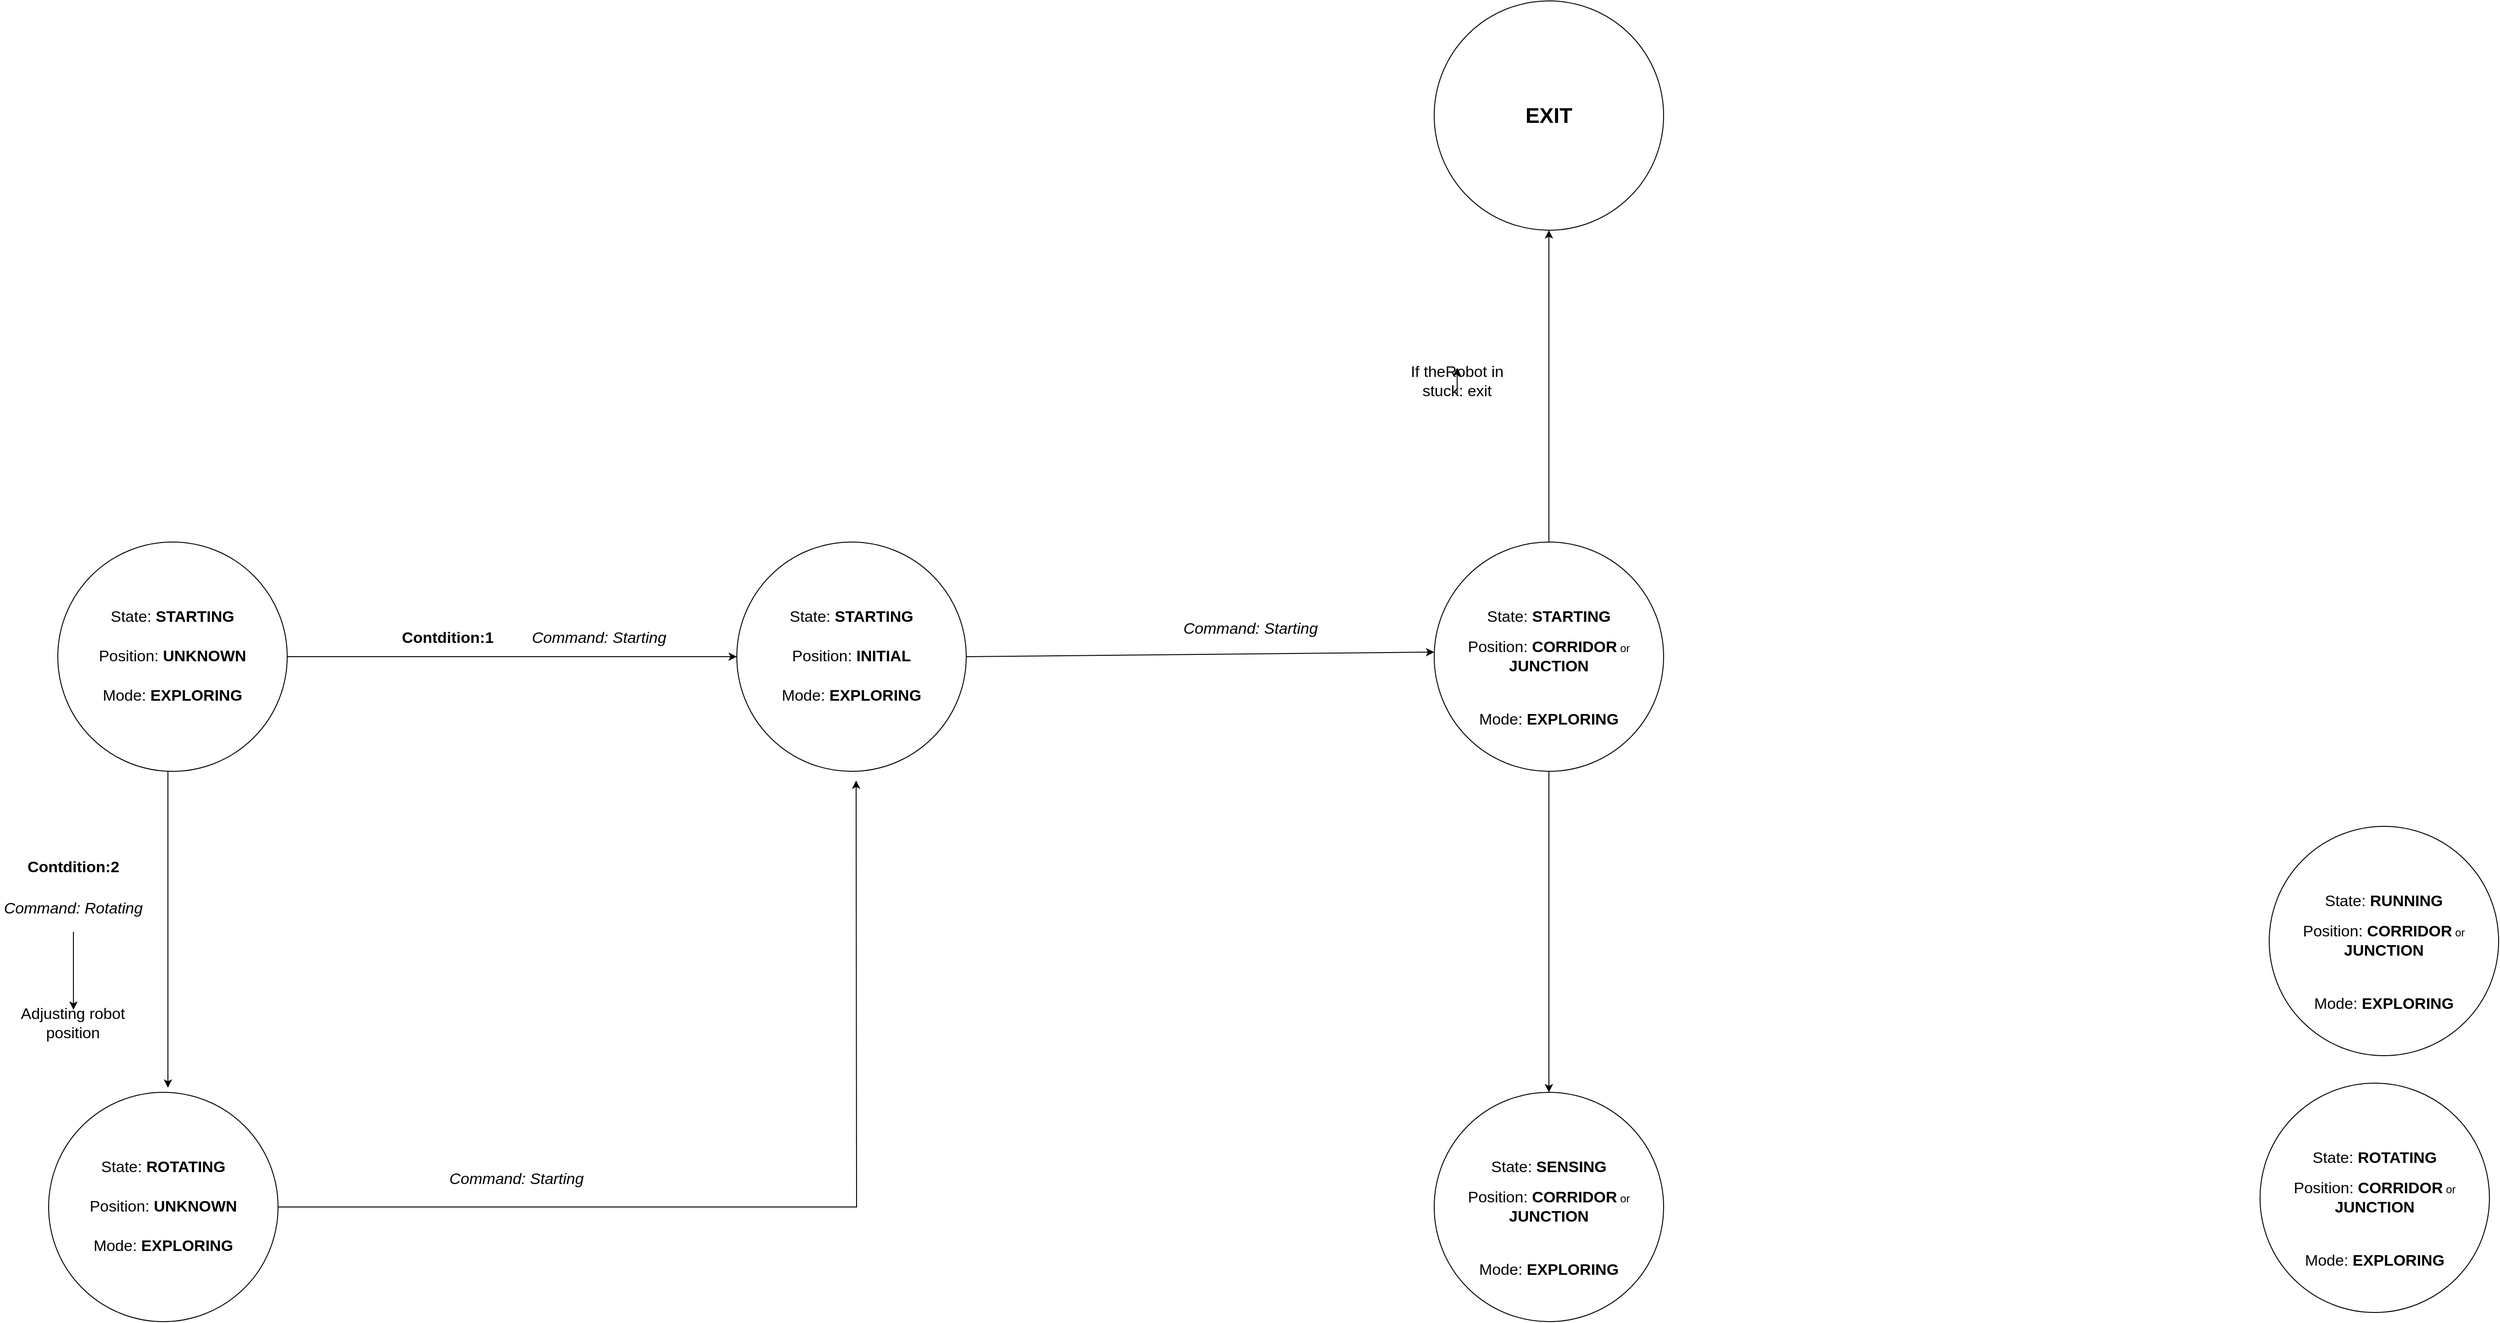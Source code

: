 <mxfile version="18.0.2" type="device"><diagram id="oHIKSgTiOQkMyJWuB0hQ" name="Page-1"><mxGraphModel dx="2467" dy="2131" grid="1" gridSize="10" guides="1" tooltips="1" connect="1" arrows="1" fold="1" page="1" pageScale="1" pageWidth="827" pageHeight="1169" math="0" shadow="0"><root><mxCell id="0"/><mxCell id="1" parent="0"/><mxCell id="BIq160XvXue0IQrzYjFs-11" value="" style="group" vertex="1" connectable="0" parent="1"><mxGeometry x="-430" y="200" width="250" height="250" as="geometry"/></mxCell><mxCell id="BIq160XvXue0IQrzYjFs-1" value="" style="ellipse;whiteSpace=wrap;html=1;aspect=fixed;" vertex="1" parent="BIq160XvXue0IQrzYjFs-11"><mxGeometry width="250" height="250" as="geometry"/></mxCell><mxCell id="BIq160XvXue0IQrzYjFs-3" value="&lt;font style=&quot;font-size: 17px;&quot;&gt;State: &lt;b&gt;STARTING&lt;/b&gt;&lt;/font&gt;" style="text;html=1;strokeColor=none;fillColor=none;align=center;verticalAlign=middle;whiteSpace=wrap;rounded=0;" vertex="1" parent="BIq160XvXue0IQrzYjFs-11"><mxGeometry x="19.231" y="67.308" width="211.538" height="28.846" as="geometry"/></mxCell><mxCell id="BIq160XvXue0IQrzYjFs-8" value="&lt;font style=&quot;font-size: 17px;&quot;&gt;Position: &lt;b&gt;UNKNOWN&lt;/b&gt;&lt;/font&gt;" style="text;html=1;strokeColor=none;fillColor=none;align=center;verticalAlign=middle;whiteSpace=wrap;rounded=0;" vertex="1" parent="BIq160XvXue0IQrzYjFs-11"><mxGeometry x="19.231" y="110.577" width="211.538" height="28.846" as="geometry"/></mxCell><mxCell id="BIq160XvXue0IQrzYjFs-12" value="&lt;font style=&quot;font-size: 17px;&quot;&gt;Mode: &lt;b&gt;EXPLORING&lt;/b&gt;&lt;/font&gt;" style="text;html=1;strokeColor=none;fillColor=none;align=center;verticalAlign=middle;whiteSpace=wrap;rounded=0;" vertex="1" parent="BIq160XvXue0IQrzYjFs-11"><mxGeometry x="19.231" y="153.846" width="211.538" height="28.846" as="geometry"/></mxCell><mxCell id="BIq160XvXue0IQrzYjFs-13" value="" style="group" vertex="1" connectable="0" parent="1"><mxGeometry x="310" y="200" width="250" height="250" as="geometry"/></mxCell><mxCell id="BIq160XvXue0IQrzYjFs-14" value="" style="ellipse;whiteSpace=wrap;html=1;aspect=fixed;" vertex="1" parent="BIq160XvXue0IQrzYjFs-13"><mxGeometry width="250" height="250" as="geometry"/></mxCell><mxCell id="BIq160XvXue0IQrzYjFs-15" value="&lt;font style=&quot;font-size: 17px;&quot;&gt;State: &lt;b&gt;STARTING&lt;/b&gt;&lt;/font&gt;" style="text;html=1;strokeColor=none;fillColor=none;align=center;verticalAlign=middle;whiteSpace=wrap;rounded=0;" vertex="1" parent="BIq160XvXue0IQrzYjFs-13"><mxGeometry x="19.231" y="67.308" width="211.538" height="28.846" as="geometry"/></mxCell><mxCell id="BIq160XvXue0IQrzYjFs-16" value="&lt;font style=&quot;font-size: 17px;&quot;&gt;Position: &lt;b&gt;INITIAL&lt;/b&gt;&lt;/font&gt;" style="text;html=1;strokeColor=none;fillColor=none;align=center;verticalAlign=middle;whiteSpace=wrap;rounded=0;" vertex="1" parent="BIq160XvXue0IQrzYjFs-13"><mxGeometry x="19.231" y="110.577" width="211.538" height="28.846" as="geometry"/></mxCell><mxCell id="BIq160XvXue0IQrzYjFs-17" value="&lt;font style=&quot;font-size: 17px;&quot;&gt;Mode: &lt;b&gt;EXPLORING&lt;/b&gt;&lt;/font&gt;" style="text;html=1;strokeColor=none;fillColor=none;align=center;verticalAlign=middle;whiteSpace=wrap;rounded=0;" vertex="1" parent="BIq160XvXue0IQrzYjFs-13"><mxGeometry x="19.231" y="153.846" width="211.538" height="28.846" as="geometry"/></mxCell><mxCell id="BIq160XvXue0IQrzYjFs-19" value="" style="endArrow=classic;html=1;rounded=0;fontSize=17;exitX=1;exitY=0.5;exitDx=0;exitDy=0;entryX=0;entryY=0.5;entryDx=0;entryDy=0;" edge="1" parent="1" source="BIq160XvXue0IQrzYjFs-1" target="BIq160XvXue0IQrzYjFs-14"><mxGeometry width="50" height="50" relative="1" as="geometry"><mxPoint x="150" y="440" as="sourcePoint"/><mxPoint x="200" y="390" as="targetPoint"/></mxGeometry></mxCell><mxCell id="BIq160XvXue0IQrzYjFs-20" value="&lt;b&gt;Contdition:1&lt;/b&gt;" style="text;html=1;strokeColor=none;fillColor=none;align=center;verticalAlign=middle;whiteSpace=wrap;rounded=0;fontSize=17;" vertex="1" parent="1"><mxGeometry x="-80" y="290" width="150" height="30" as="geometry"/></mxCell><mxCell id="BIq160XvXue0IQrzYjFs-21" value="&lt;i&gt;Command: Starting&lt;/i&gt;" style="text;html=1;strokeColor=none;fillColor=none;align=center;verticalAlign=middle;whiteSpace=wrap;rounded=0;fontSize=17;" vertex="1" parent="1"><mxGeometry x="80" y="290" width="160" height="30" as="geometry"/></mxCell><mxCell id="BIq160XvXue0IQrzYjFs-22" value="" style="endArrow=classic;html=1;rounded=0;fontSize=17;exitX=1;exitY=0.5;exitDx=0;exitDy=0;" edge="1" parent="1"><mxGeometry width="50" height="50" relative="1" as="geometry"><mxPoint x="-310.0" y="450" as="sourcePoint"/><mxPoint x="-310" y="795" as="targetPoint"/></mxGeometry></mxCell><mxCell id="BIq160XvXue0IQrzYjFs-23" value="&lt;b&gt;Contdition:2&lt;/b&gt;" style="text;html=1;strokeColor=none;fillColor=none;align=center;verticalAlign=middle;whiteSpace=wrap;rounded=0;fontSize=17;" vertex="1" parent="1"><mxGeometry x="-488" y="540" width="150" height="30" as="geometry"/></mxCell><mxCell id="BIq160XvXue0IQrzYjFs-31" style="edgeStyle=orthogonalEdgeStyle;rounded=0;orthogonalLoop=1;jettySize=auto;html=1;exitX=0.5;exitY=1;exitDx=0;exitDy=0;fontSize=17;" edge="1" parent="1" source="BIq160XvXue0IQrzYjFs-24" target="BIq160XvXue0IQrzYjFs-32"><mxGeometry relative="1" as="geometry"><mxPoint x="-413.273" y="680" as="targetPoint"/></mxGeometry></mxCell><mxCell id="BIq160XvXue0IQrzYjFs-24" value="&lt;div&gt;&lt;i&gt;Command: Rotating&lt;/i&gt;&lt;/div&gt;&lt;div&gt;&lt;i&gt;&lt;br&gt;&lt;/i&gt;&lt;/div&gt;" style="text;html=1;strokeColor=none;fillColor=none;align=center;verticalAlign=middle;whiteSpace=wrap;rounded=0;fontSize=17;" vertex="1" parent="1"><mxGeometry x="-493" y="595" width="160" height="30" as="geometry"/></mxCell><mxCell id="BIq160XvXue0IQrzYjFs-25" value="" style="group" vertex="1" connectable="0" parent="1"><mxGeometry x="-440" y="800" width="250" height="250" as="geometry"/></mxCell><mxCell id="BIq160XvXue0IQrzYjFs-26" value="" style="ellipse;whiteSpace=wrap;html=1;aspect=fixed;" vertex="1" parent="BIq160XvXue0IQrzYjFs-25"><mxGeometry width="250" height="250" as="geometry"/></mxCell><mxCell id="BIq160XvXue0IQrzYjFs-27" value="&lt;font style=&quot;font-size: 17px;&quot;&gt;State: &lt;b&gt;ROTATING&lt;/b&gt;&lt;/font&gt;" style="text;html=1;strokeColor=none;fillColor=none;align=center;verticalAlign=middle;whiteSpace=wrap;rounded=0;" vertex="1" parent="BIq160XvXue0IQrzYjFs-25"><mxGeometry x="19.231" y="67.308" width="211.538" height="28.846" as="geometry"/></mxCell><mxCell id="BIq160XvXue0IQrzYjFs-28" value="&lt;font style=&quot;font-size: 17px;&quot;&gt;Position: &lt;b&gt;UNKNOWN&lt;/b&gt;&lt;/font&gt;" style="text;html=1;strokeColor=none;fillColor=none;align=center;verticalAlign=middle;whiteSpace=wrap;rounded=0;" vertex="1" parent="BIq160XvXue0IQrzYjFs-25"><mxGeometry x="19.231" y="110.577" width="211.538" height="28.846" as="geometry"/></mxCell><mxCell id="BIq160XvXue0IQrzYjFs-29" value="&lt;font style=&quot;font-size: 17px;&quot;&gt;Mode: &lt;b&gt;EXPLORING&lt;/b&gt;&lt;/font&gt;" style="text;html=1;strokeColor=none;fillColor=none;align=center;verticalAlign=middle;whiteSpace=wrap;rounded=0;" vertex="1" parent="BIq160XvXue0IQrzYjFs-25"><mxGeometry x="19.231" y="153.846" width="211.538" height="28.846" as="geometry"/></mxCell><mxCell id="BIq160XvXue0IQrzYjFs-32" value="Adjusting robot position" style="text;html=1;strokeColor=none;fillColor=none;align=center;verticalAlign=middle;whiteSpace=wrap;rounded=0;fontSize=17;" vertex="1" parent="1"><mxGeometry x="-485.64" y="710" width="145.27" height="30" as="geometry"/></mxCell><mxCell id="BIq160XvXue0IQrzYjFs-33" style="edgeStyle=orthogonalEdgeStyle;rounded=0;orthogonalLoop=1;jettySize=auto;html=1;exitX=1;exitY=0.5;exitDx=0;exitDy=0;fontSize=17;" edge="1" parent="1" source="BIq160XvXue0IQrzYjFs-26"><mxGeometry relative="1" as="geometry"><mxPoint x="440" y="460" as="targetPoint"/></mxGeometry></mxCell><mxCell id="BIq160XvXue0IQrzYjFs-34" value="&lt;i&gt;Command: Starting&lt;/i&gt;" style="text;html=1;strokeColor=none;fillColor=none;align=center;verticalAlign=middle;whiteSpace=wrap;rounded=0;fontSize=17;" vertex="1" parent="1"><mxGeometry x="-10" y="880" width="160" height="30" as="geometry"/></mxCell><mxCell id="BIq160XvXue0IQrzYjFs-35" value="" style="group" vertex="1" connectable="0" parent="1"><mxGeometry x="1070" y="200" width="250" height="250" as="geometry"/></mxCell><mxCell id="BIq160XvXue0IQrzYjFs-36" value="" style="ellipse;whiteSpace=wrap;html=1;aspect=fixed;" vertex="1" parent="BIq160XvXue0IQrzYjFs-35"><mxGeometry width="250" height="250" as="geometry"/></mxCell><mxCell id="BIq160XvXue0IQrzYjFs-37" value="&lt;font style=&quot;font-size: 17px;&quot;&gt;State: &lt;b&gt;STARTING&lt;/b&gt;&lt;/font&gt;" style="text;html=1;strokeColor=none;fillColor=none;align=center;verticalAlign=middle;whiteSpace=wrap;rounded=0;" vertex="1" parent="BIq160XvXue0IQrzYjFs-35"><mxGeometry x="19.231" y="67.308" width="211.538" height="28.846" as="geometry"/></mxCell><mxCell id="BIq160XvXue0IQrzYjFs-38" value="&lt;font style=&quot;font-size: 17px;&quot;&gt;Position: &lt;b&gt;CORRIDOR&lt;/b&gt;&lt;/font&gt; or &lt;font style=&quot;font-size: 17px;&quot;&gt;&lt;b&gt;JUNCTION&lt;/b&gt;&lt;/font&gt;" style="text;html=1;strokeColor=none;fillColor=none;align=center;verticalAlign=middle;whiteSpace=wrap;rounded=0;" vertex="1" parent="BIq160XvXue0IQrzYjFs-35"><mxGeometry x="19.231" y="110.577" width="211.538" height="28.846" as="geometry"/></mxCell><mxCell id="BIq160XvXue0IQrzYjFs-39" value="&lt;font style=&quot;font-size: 17px;&quot;&gt;Mode: &lt;b&gt;EXPLORING&lt;/b&gt;&lt;/font&gt;" style="text;html=1;strokeColor=none;fillColor=none;align=center;verticalAlign=middle;whiteSpace=wrap;rounded=0;" vertex="1" parent="BIq160XvXue0IQrzYjFs-35"><mxGeometry x="19.231" y="179.996" width="211.538" height="28.846" as="geometry"/></mxCell><mxCell id="BIq160XvXue0IQrzYjFs-40" value="" style="endArrow=classic;html=1;rounded=0;fontSize=17;exitX=1;exitY=0.5;exitDx=0;exitDy=0;entryX=0;entryY=0.5;entryDx=0;entryDy=0;" edge="1" parent="1" source="BIq160XvXue0IQrzYjFs-14"><mxGeometry width="50" height="50" relative="1" as="geometry"><mxPoint x="580.0" y="320.0" as="sourcePoint"/><mxPoint x="1070.0" y="320.0" as="targetPoint"/></mxGeometry></mxCell><mxCell id="BIq160XvXue0IQrzYjFs-41" value="&lt;i&gt;Command: Starting&lt;/i&gt;" style="text;html=1;strokeColor=none;fillColor=none;align=center;verticalAlign=middle;whiteSpace=wrap;rounded=0;fontSize=17;" vertex="1" parent="1"><mxGeometry x="790" y="280" width="160" height="30" as="geometry"/></mxCell><mxCell id="BIq160XvXue0IQrzYjFs-42" value="" style="group" vertex="1" connectable="0" parent="1"><mxGeometry x="1070" y="800" width="250" height="250" as="geometry"/></mxCell><mxCell id="BIq160XvXue0IQrzYjFs-43" value="" style="ellipse;whiteSpace=wrap;html=1;aspect=fixed;" vertex="1" parent="BIq160XvXue0IQrzYjFs-42"><mxGeometry width="250" height="250" as="geometry"/></mxCell><mxCell id="BIq160XvXue0IQrzYjFs-44" value="&lt;font style=&quot;font-size: 17px;&quot;&gt;State: &lt;b&gt;SENSING&lt;/b&gt;&lt;/font&gt;" style="text;html=1;strokeColor=none;fillColor=none;align=center;verticalAlign=middle;whiteSpace=wrap;rounded=0;" vertex="1" parent="BIq160XvXue0IQrzYjFs-42"><mxGeometry x="19.231" y="67.308" width="211.538" height="28.846" as="geometry"/></mxCell><mxCell id="BIq160XvXue0IQrzYjFs-45" value="&lt;font style=&quot;font-size: 17px;&quot;&gt;Position: &lt;b&gt;CORRIDOR&lt;/b&gt;&lt;/font&gt; or &lt;font style=&quot;font-size: 17px;&quot;&gt;&lt;b&gt;JUNCTION&lt;/b&gt;&lt;/font&gt;" style="text;html=1;strokeColor=none;fillColor=none;align=center;verticalAlign=middle;whiteSpace=wrap;rounded=0;" vertex="1" parent="BIq160XvXue0IQrzYjFs-42"><mxGeometry x="19.231" y="110.577" width="211.538" height="28.846" as="geometry"/></mxCell><mxCell id="BIq160XvXue0IQrzYjFs-46" value="&lt;font style=&quot;font-size: 17px;&quot;&gt;Mode: &lt;b&gt;EXPLORING&lt;/b&gt;&lt;/font&gt;" style="text;html=1;strokeColor=none;fillColor=none;align=center;verticalAlign=middle;whiteSpace=wrap;rounded=0;" vertex="1" parent="BIq160XvXue0IQrzYjFs-42"><mxGeometry x="19.231" y="179.996" width="211.538" height="28.846" as="geometry"/></mxCell><mxCell id="BIq160XvXue0IQrzYjFs-47" style="edgeStyle=orthogonalEdgeStyle;rounded=0;orthogonalLoop=1;jettySize=auto;html=1;exitX=0.5;exitY=1;exitDx=0;exitDy=0;entryX=0.5;entryY=0;entryDx=0;entryDy=0;fontSize=17;" edge="1" parent="1" source="BIq160XvXue0IQrzYjFs-36" target="BIq160XvXue0IQrzYjFs-43"><mxGeometry relative="1" as="geometry"/></mxCell><mxCell id="BIq160XvXue0IQrzYjFs-48" value="" style="group" vertex="1" connectable="0" parent="1"><mxGeometry x="1980" y="510" width="250" height="250" as="geometry"/></mxCell><mxCell id="BIq160XvXue0IQrzYjFs-49" value="" style="ellipse;whiteSpace=wrap;html=1;aspect=fixed;" vertex="1" parent="BIq160XvXue0IQrzYjFs-48"><mxGeometry width="250" height="250" as="geometry"/></mxCell><mxCell id="BIq160XvXue0IQrzYjFs-50" value="&lt;font style=&quot;font-size: 17px;&quot;&gt;State: &lt;b&gt;RUNNING&lt;/b&gt;&lt;/font&gt;" style="text;html=1;strokeColor=none;fillColor=none;align=center;verticalAlign=middle;whiteSpace=wrap;rounded=0;" vertex="1" parent="BIq160XvXue0IQrzYjFs-48"><mxGeometry x="19.231" y="67.308" width="211.538" height="28.846" as="geometry"/></mxCell><mxCell id="BIq160XvXue0IQrzYjFs-51" value="&lt;font style=&quot;font-size: 17px;&quot;&gt;Position: &lt;b&gt;CORRIDOR&lt;/b&gt;&lt;/font&gt; or &lt;font style=&quot;font-size: 17px;&quot;&gt;&lt;b&gt;JUNCTION&lt;/b&gt;&lt;/font&gt;" style="text;html=1;strokeColor=none;fillColor=none;align=center;verticalAlign=middle;whiteSpace=wrap;rounded=0;" vertex="1" parent="BIq160XvXue0IQrzYjFs-48"><mxGeometry x="19.231" y="110.577" width="211.538" height="28.846" as="geometry"/></mxCell><mxCell id="BIq160XvXue0IQrzYjFs-52" value="&lt;font style=&quot;font-size: 17px;&quot;&gt;Mode: &lt;b&gt;EXPLORING&lt;/b&gt;&lt;/font&gt;" style="text;html=1;strokeColor=none;fillColor=none;align=center;verticalAlign=middle;whiteSpace=wrap;rounded=0;" vertex="1" parent="BIq160XvXue0IQrzYjFs-48"><mxGeometry x="19.231" y="179.996" width="211.538" height="28.846" as="geometry"/></mxCell><mxCell id="BIq160XvXue0IQrzYjFs-53" value="" style="group" vertex="1" connectable="0" parent="1"><mxGeometry x="1970" y="790" width="250" height="250" as="geometry"/></mxCell><mxCell id="BIq160XvXue0IQrzYjFs-54" value="" style="ellipse;whiteSpace=wrap;html=1;aspect=fixed;" vertex="1" parent="BIq160XvXue0IQrzYjFs-53"><mxGeometry width="250" height="250" as="geometry"/></mxCell><mxCell id="BIq160XvXue0IQrzYjFs-55" value="&lt;font style=&quot;font-size: 17px;&quot;&gt;State: &lt;b&gt;ROTATING&lt;/b&gt;&lt;/font&gt;" style="text;html=1;strokeColor=none;fillColor=none;align=center;verticalAlign=middle;whiteSpace=wrap;rounded=0;" vertex="1" parent="BIq160XvXue0IQrzYjFs-53"><mxGeometry x="19.231" y="67.308" width="211.538" height="28.846" as="geometry"/></mxCell><mxCell id="BIq160XvXue0IQrzYjFs-56" value="&lt;font style=&quot;font-size: 17px;&quot;&gt;Position: &lt;b&gt;CORRIDOR&lt;/b&gt;&lt;/font&gt; or &lt;font style=&quot;font-size: 17px;&quot;&gt;&lt;b&gt;JUNCTION&lt;/b&gt;&lt;/font&gt;" style="text;html=1;strokeColor=none;fillColor=none;align=center;verticalAlign=middle;whiteSpace=wrap;rounded=0;" vertex="1" parent="BIq160XvXue0IQrzYjFs-53"><mxGeometry x="19.231" y="110.577" width="211.538" height="28.846" as="geometry"/></mxCell><mxCell id="BIq160XvXue0IQrzYjFs-57" value="&lt;font style=&quot;font-size: 17px;&quot;&gt;Mode: &lt;b&gt;EXPLORING&lt;/b&gt;&lt;/font&gt;" style="text;html=1;strokeColor=none;fillColor=none;align=center;verticalAlign=middle;whiteSpace=wrap;rounded=0;" vertex="1" parent="BIq160XvXue0IQrzYjFs-53"><mxGeometry x="19.231" y="179.996" width="211.538" height="28.846" as="geometry"/></mxCell><mxCell id="BIq160XvXue0IQrzYjFs-58" value="" style="group" vertex="1" connectable="0" parent="1"><mxGeometry x="1070" y="-390" width="250" height="250" as="geometry"/></mxCell><mxCell id="BIq160XvXue0IQrzYjFs-59" value="" style="ellipse;whiteSpace=wrap;html=1;aspect=fixed;" vertex="1" parent="BIq160XvXue0IQrzYjFs-58"><mxGeometry width="250" height="250" as="geometry"/></mxCell><mxCell id="BIq160XvXue0IQrzYjFs-60" value="&lt;font style=&quot;font-size: 23px;&quot;&gt;&lt;b&gt;EXIT&lt;/b&gt;&lt;/font&gt;" style="text;html=1;strokeColor=none;fillColor=none;align=center;verticalAlign=middle;whiteSpace=wrap;rounded=0;" vertex="1" parent="BIq160XvXue0IQrzYjFs-58"><mxGeometry x="19.231" y="110.578" width="211.538" height="28.846" as="geometry"/></mxCell><mxCell id="BIq160XvXue0IQrzYjFs-64" style="edgeStyle=orthogonalEdgeStyle;rounded=0;orthogonalLoop=1;jettySize=auto;html=1;exitX=0.5;exitY=0;exitDx=0;exitDy=0;entryX=0.5;entryY=1;entryDx=0;entryDy=0;fontSize=17;" edge="1" parent="1" source="BIq160XvXue0IQrzYjFs-36" target="BIq160XvXue0IQrzYjFs-59"><mxGeometry relative="1" as="geometry"/></mxCell><mxCell id="BIq160XvXue0IQrzYjFs-65" value="If theRobot in stuck: exit" style="text;html=1;strokeColor=none;fillColor=none;align=center;verticalAlign=middle;whiteSpace=wrap;rounded=0;fontSize=17;" vertex="1" parent="1"><mxGeometry x="1020" y="10" width="150" height="30" as="geometry"/></mxCell><mxCell id="BIq160XvXue0IQrzYjFs-66" style="edgeStyle=orthogonalEdgeStyle;rounded=0;orthogonalLoop=1;jettySize=auto;html=1;exitX=0.5;exitY=1;exitDx=0;exitDy=0;entryX=0.5;entryY=0;entryDx=0;entryDy=0;fontSize=23;" edge="1" parent="1" source="BIq160XvXue0IQrzYjFs-65" target="BIq160XvXue0IQrzYjFs-65"><mxGeometry relative="1" as="geometry"/></mxCell></root></mxGraphModel></diagram></mxfile>